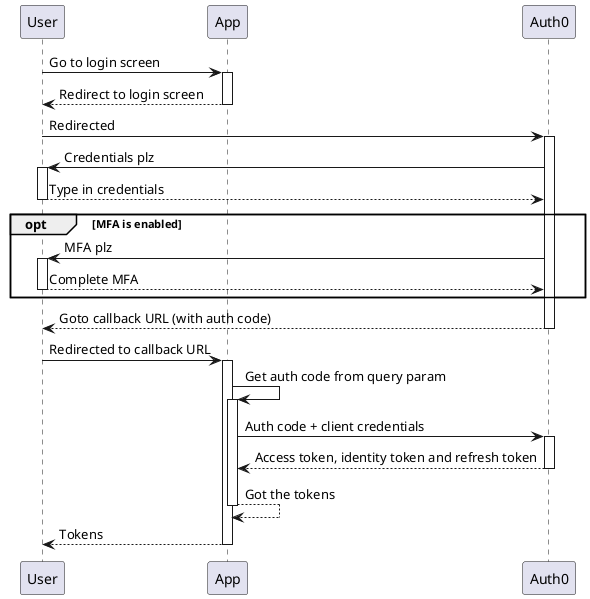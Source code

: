 @startuml authorization_code

autoactivate on

participant User as Browser
participant App as Client
participant Auth0 as Tenant

Browser -> Client : Go to login screen
return Redirect to login screen
Browser -> Tenant : Redirected
Tenant -> Browser : Credentials plz
return Type in credentials
opt MFA is enabled
	Tenant -> Browser : MFA plz
	return Complete MFA
end
return Goto callback URL (with auth code)
Browser -> Client : Redirected to callback URL
Client -> Client : Get auth code from query param
Client -> Tenant : Auth code + client credentials
return Access token, identity token and refresh token
return Got the tokens
return Tokens

@enduml
